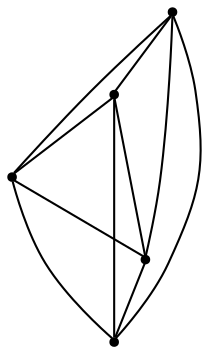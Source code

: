 graph {
  node [shape=point,comment="{\"directed\":false,\"doi\":\"10.1007/978-3-319-03841-4_17\",\"figure\":\"?\"}"]

  v0 [pos="1092.8931154268455,861.5338226791732"]
  v1 [pos="1092.8931154268455,1179.9775873222106"]
  v2 [pos="789.8611155839611,1278.384332671486"]
  v3 [pos="602.5834083443742,1020.7547273245382"]
  v4 [pos="789.8663009527874,763.1322280140264"]

  v0 -- v1 [id="-1",pos="1092.8931154268455,861.5338226791732 1092.8931154268455,1179.9775873222106 1092.8931154268455,1179.9775873222106 1092.8931154268455,1179.9775873222106"]
  v0 -- v2 [id="-2",pos="1092.8931154268455,861.5338226791732 789.8611155839611,1278.384332671486 789.8611155839611,1278.384332671486 789.8611155839611,1278.384332671486"]
  v1 -- v2 [id="-3",pos="1092.8931154268455,1179.9775873222106 789.8611155839611,1278.384332671486 789.8611155839611,1278.384332671486 789.8611155839611,1278.384332671486"]
  v3 -- v4 [id="-4",pos="602.5834083443742,1020.7547273245382 789.8663009527874,763.1322280140264 789.8663009527874,763.1322280140264 789.8663009527874,763.1322280140264"]
  v3 -- v0 [id="-5",pos="602.5834083443742,1020.7547273245382 1092.8931154268455,861.5338226791732 1092.8931154268455,861.5338226791732 1092.8931154268455,861.5338226791732"]
  v2 -- v3 [id="-6",pos="789.8611155839611,1278.384332671486 602.5834083443742,1020.7547273245382 602.5834083443742,1020.7547273245382 602.5834083443742,1020.7547273245382"]
  v2 -- v4 [id="-7",pos="789.8611155839611,1278.384332671486 789.8663009527874,763.1322280140264 789.8663009527874,763.1322280140264 789.8663009527874,763.1322280140264"]
  v4 -- v1 [id="-8",pos="789.8663009527874,763.1322280140264 1092.8931154268455,1179.9775873222106 1092.8931154268455,1179.9775873222106 1092.8931154268455,1179.9775873222106"]
  v4 -- v0 [id="-9",pos="789.8663009527874,763.1322280140264 1092.8931154268455,861.5338226791732 1092.8931154268455,861.5338226791732 1092.8931154268455,861.5338226791732"]
  v1 -- v3 [id="-10",pos="1092.8931154268455,1179.9775873222106 602.5834083443742,1020.7547273245382 602.5834083443742,1020.7547273245382 602.5834083443742,1020.7547273245382"]
}